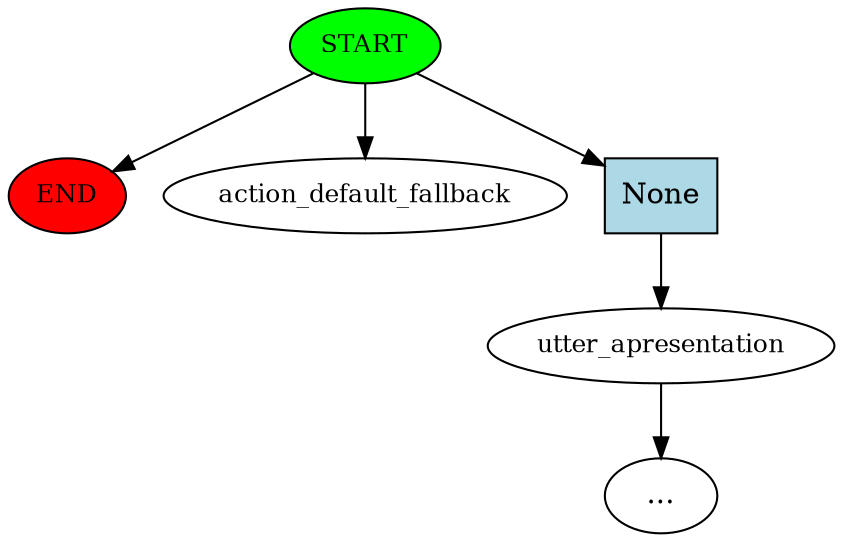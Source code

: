 digraph  {
0 [class="start active", fillcolor=green, fontsize=12, label=START, style=filled];
"-1" [class=end, fillcolor=red, fontsize=12, label=END, style=filled];
1 [class="", fontsize=12, label=utter_apresentation];
"-5" [class=ellipsis, label="..."];
4 [class="dashed active", fontsize=12, label=action_default_fallback];
5 [class=intent, fillcolor=lightblue, label=None, shape=rect, style=filled];
0 -> "-1"  [class="", key=NONE, label=""];
0 -> 4  [class=active, key=NONE, label=""];
0 -> 5  [class="", key=0];
1 -> "-5"  [class="", key=NONE, label=""];
5 -> 1  [class="", key=0];
}
